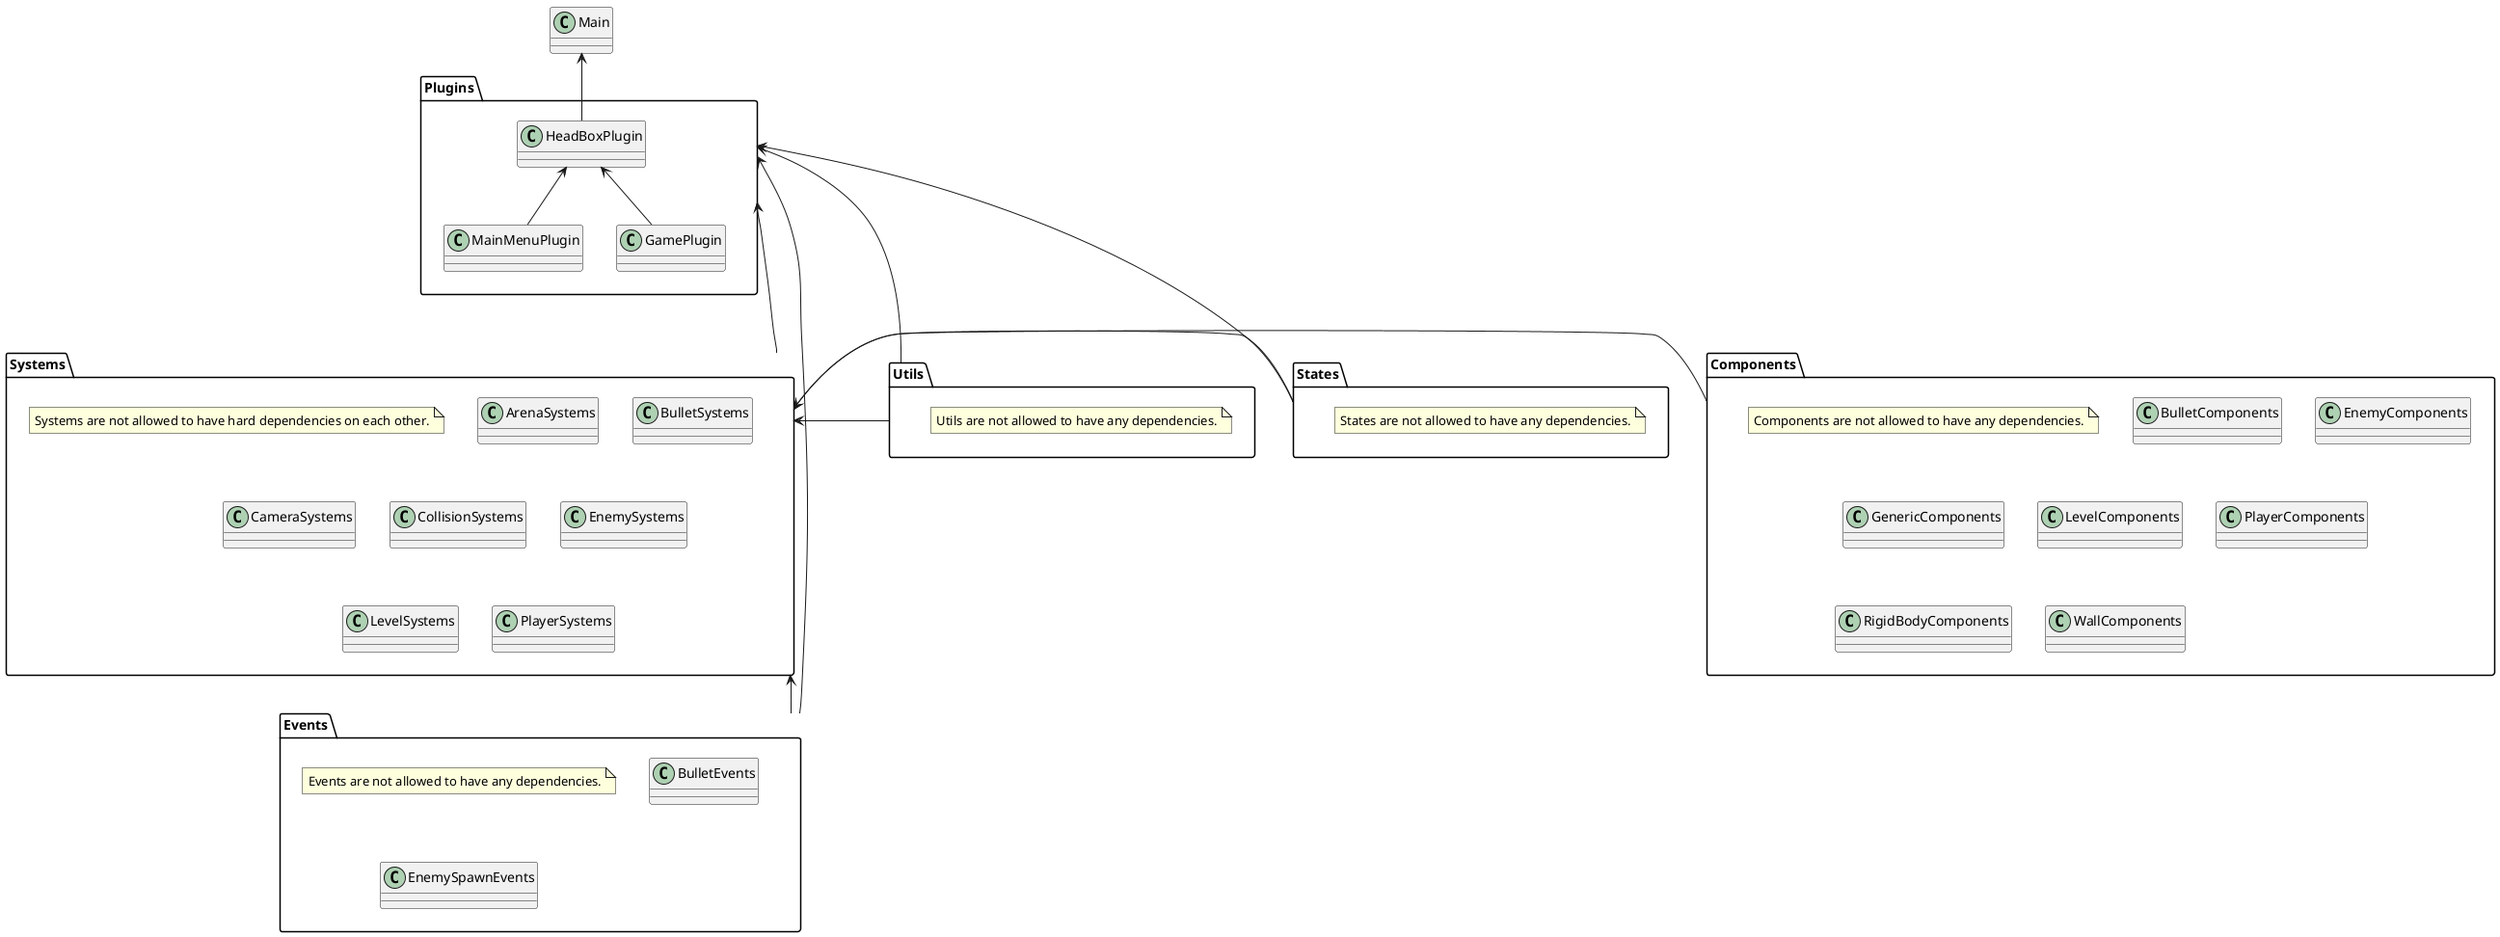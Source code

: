 @startuml

class Main

package Plugins {
    class HeadBoxPlugin
    class MainMenuPlugin
    class GamePlugin
}
Main <-- HeadBoxPlugin
HeadBoxPlugin <-- MainMenuPlugin
HeadBoxPlugin <-- GamePlugin

package Systems {
    note "Systems are not allowed to have hard dependencies on each other." as N1
    class ArenaSystems
    class BulletSystems
    class CameraSystems
    class CollisionSystems
    class EnemySystems
    class LevelSystems
    class PlayerSystems
}
Plugins <---- Systems

package Components {
    note "Components are not allowed to have any dependencies." as N2
    class BulletComponents
    class EnemyComponents
    class GenericComponents
    class LevelComponents
    class PlayerComponents
    class RigidBodyComponents
    class WallComponents
}
Systems <- Components

package Events {
    note "Events are not allowed to have any dependencies." as N3
    class BulletEvents
    class EnemySpawnEvents
}

Plugins <- Events
Systems <- Events

package Utils {
    note "Utils are not allowed to have any dependencies." as N4
}

Plugins <- Utils
Systems <- Utils

package States {
    note "States are not allowed to have any dependencies." as N5
}

Plugins <- States
Systems <- States


@enduml